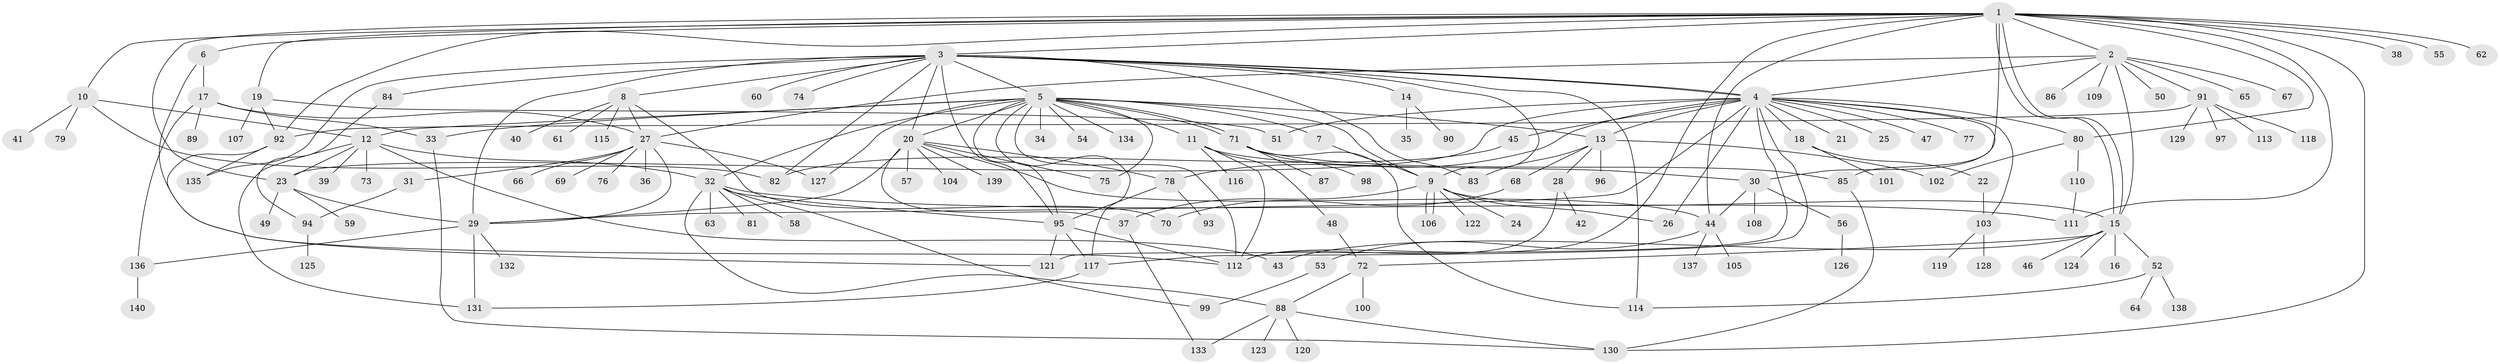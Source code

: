 // coarse degree distribution, {2: 0.15714285714285714, 7: 0.05714285714285714, 1: 0.34285714285714286, 13: 0.02857142857142857, 4: 0.08571428571428572, 8: 0.04285714285714286, 5: 0.04285714285714286, 6: 0.07142857142857142, 14: 0.014285714285714285, 17: 0.014285714285714285, 3: 0.12857142857142856, 9: 0.014285714285714285}
// Generated by graph-tools (version 1.1) at 2025/36/03/04/25 23:36:48]
// undirected, 140 vertices, 209 edges
graph export_dot {
  node [color=gray90,style=filled];
  1;
  2;
  3;
  4;
  5;
  6;
  7;
  8;
  9;
  10;
  11;
  12;
  13;
  14;
  15;
  16;
  17;
  18;
  19;
  20;
  21;
  22;
  23;
  24;
  25;
  26;
  27;
  28;
  29;
  30;
  31;
  32;
  33;
  34;
  35;
  36;
  37;
  38;
  39;
  40;
  41;
  42;
  43;
  44;
  45;
  46;
  47;
  48;
  49;
  50;
  51;
  52;
  53;
  54;
  55;
  56;
  57;
  58;
  59;
  60;
  61;
  62;
  63;
  64;
  65;
  66;
  67;
  68;
  69;
  70;
  71;
  72;
  73;
  74;
  75;
  76;
  77;
  78;
  79;
  80;
  81;
  82;
  83;
  84;
  85;
  86;
  87;
  88;
  89;
  90;
  91;
  92;
  93;
  94;
  95;
  96;
  97;
  98;
  99;
  100;
  101;
  102;
  103;
  104;
  105;
  106;
  107;
  108;
  109;
  110;
  111;
  112;
  113;
  114;
  115;
  116;
  117;
  118;
  119;
  120;
  121;
  122;
  123;
  124;
  125;
  126;
  127;
  128;
  129;
  130;
  131;
  132;
  133;
  134;
  135;
  136;
  137;
  138;
  139;
  140;
  1 -- 2;
  1 -- 3;
  1 -- 6;
  1 -- 10;
  1 -- 15;
  1 -- 15;
  1 -- 19;
  1 -- 23;
  1 -- 30;
  1 -- 38;
  1 -- 44;
  1 -- 55;
  1 -- 62;
  1 -- 80;
  1 -- 92;
  1 -- 111;
  1 -- 112;
  1 -- 130;
  2 -- 4;
  2 -- 15;
  2 -- 27;
  2 -- 50;
  2 -- 65;
  2 -- 67;
  2 -- 86;
  2 -- 91;
  2 -- 109;
  3 -- 4;
  3 -- 4;
  3 -- 5;
  3 -- 8;
  3 -- 9;
  3 -- 14;
  3 -- 20;
  3 -- 29;
  3 -- 60;
  3 -- 74;
  3 -- 82;
  3 -- 83;
  3 -- 84;
  3 -- 95;
  3 -- 114;
  3 -- 135;
  4 -- 13;
  4 -- 18;
  4 -- 21;
  4 -- 23;
  4 -- 25;
  4 -- 26;
  4 -- 29;
  4 -- 45;
  4 -- 47;
  4 -- 51;
  4 -- 77;
  4 -- 78;
  4 -- 80;
  4 -- 85;
  4 -- 103;
  4 -- 117;
  4 -- 121;
  5 -- 7;
  5 -- 9;
  5 -- 11;
  5 -- 12;
  5 -- 13;
  5 -- 20;
  5 -- 32;
  5 -- 33;
  5 -- 34;
  5 -- 54;
  5 -- 71;
  5 -- 71;
  5 -- 75;
  5 -- 95;
  5 -- 112;
  5 -- 117;
  5 -- 127;
  5 -- 134;
  6 -- 17;
  6 -- 112;
  7 -- 9;
  8 -- 27;
  8 -- 40;
  8 -- 61;
  8 -- 70;
  8 -- 115;
  9 -- 15;
  9 -- 24;
  9 -- 26;
  9 -- 37;
  9 -- 106;
  9 -- 106;
  9 -- 122;
  10 -- 12;
  10 -- 41;
  10 -- 79;
  10 -- 82;
  11 -- 30;
  11 -- 48;
  11 -- 112;
  11 -- 116;
  12 -- 23;
  12 -- 32;
  12 -- 39;
  12 -- 43;
  12 -- 73;
  12 -- 131;
  13 -- 28;
  13 -- 68;
  13 -- 83;
  13 -- 96;
  13 -- 102;
  14 -- 35;
  14 -- 90;
  15 -- 16;
  15 -- 43;
  15 -- 46;
  15 -- 52;
  15 -- 72;
  15 -- 124;
  17 -- 27;
  17 -- 33;
  17 -- 89;
  17 -- 136;
  18 -- 22;
  18 -- 101;
  19 -- 51;
  19 -- 92;
  19 -- 107;
  20 -- 29;
  20 -- 37;
  20 -- 44;
  20 -- 57;
  20 -- 75;
  20 -- 78;
  20 -- 104;
  20 -- 139;
  22 -- 103;
  23 -- 29;
  23 -- 49;
  23 -- 59;
  27 -- 29;
  27 -- 31;
  27 -- 36;
  27 -- 66;
  27 -- 69;
  27 -- 76;
  27 -- 127;
  28 -- 42;
  28 -- 112;
  29 -- 131;
  29 -- 132;
  29 -- 136;
  30 -- 44;
  30 -- 56;
  30 -- 108;
  31 -- 94;
  32 -- 58;
  32 -- 63;
  32 -- 81;
  32 -- 88;
  32 -- 95;
  32 -- 99;
  32 -- 111;
  33 -- 130;
  37 -- 133;
  44 -- 53;
  44 -- 105;
  44 -- 137;
  45 -- 82;
  48 -- 72;
  52 -- 64;
  52 -- 114;
  52 -- 138;
  53 -- 99;
  56 -- 126;
  68 -- 70;
  71 -- 85;
  71 -- 87;
  71 -- 98;
  71 -- 114;
  72 -- 88;
  72 -- 100;
  78 -- 93;
  78 -- 95;
  80 -- 102;
  80 -- 110;
  84 -- 94;
  85 -- 130;
  88 -- 120;
  88 -- 123;
  88 -- 130;
  88 -- 133;
  91 -- 92;
  91 -- 97;
  91 -- 113;
  91 -- 118;
  91 -- 129;
  92 -- 121;
  92 -- 135;
  94 -- 125;
  95 -- 112;
  95 -- 117;
  95 -- 121;
  103 -- 119;
  103 -- 128;
  110 -- 111;
  117 -- 131;
  136 -- 140;
}
